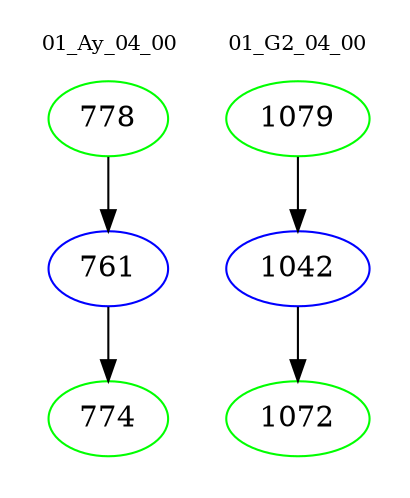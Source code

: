 digraph{
subgraph cluster_0 {
color = white
label = "01_Ay_04_00";
fontsize=10;
T0_778 [label="778", color="green"]
T0_778 -> T0_761 [color="black"]
T0_761 [label="761", color="blue"]
T0_761 -> T0_774 [color="black"]
T0_774 [label="774", color="green"]
}
subgraph cluster_1 {
color = white
label = "01_G2_04_00";
fontsize=10;
T1_1079 [label="1079", color="green"]
T1_1079 -> T1_1042 [color="black"]
T1_1042 [label="1042", color="blue"]
T1_1042 -> T1_1072 [color="black"]
T1_1072 [label="1072", color="green"]
}
}
